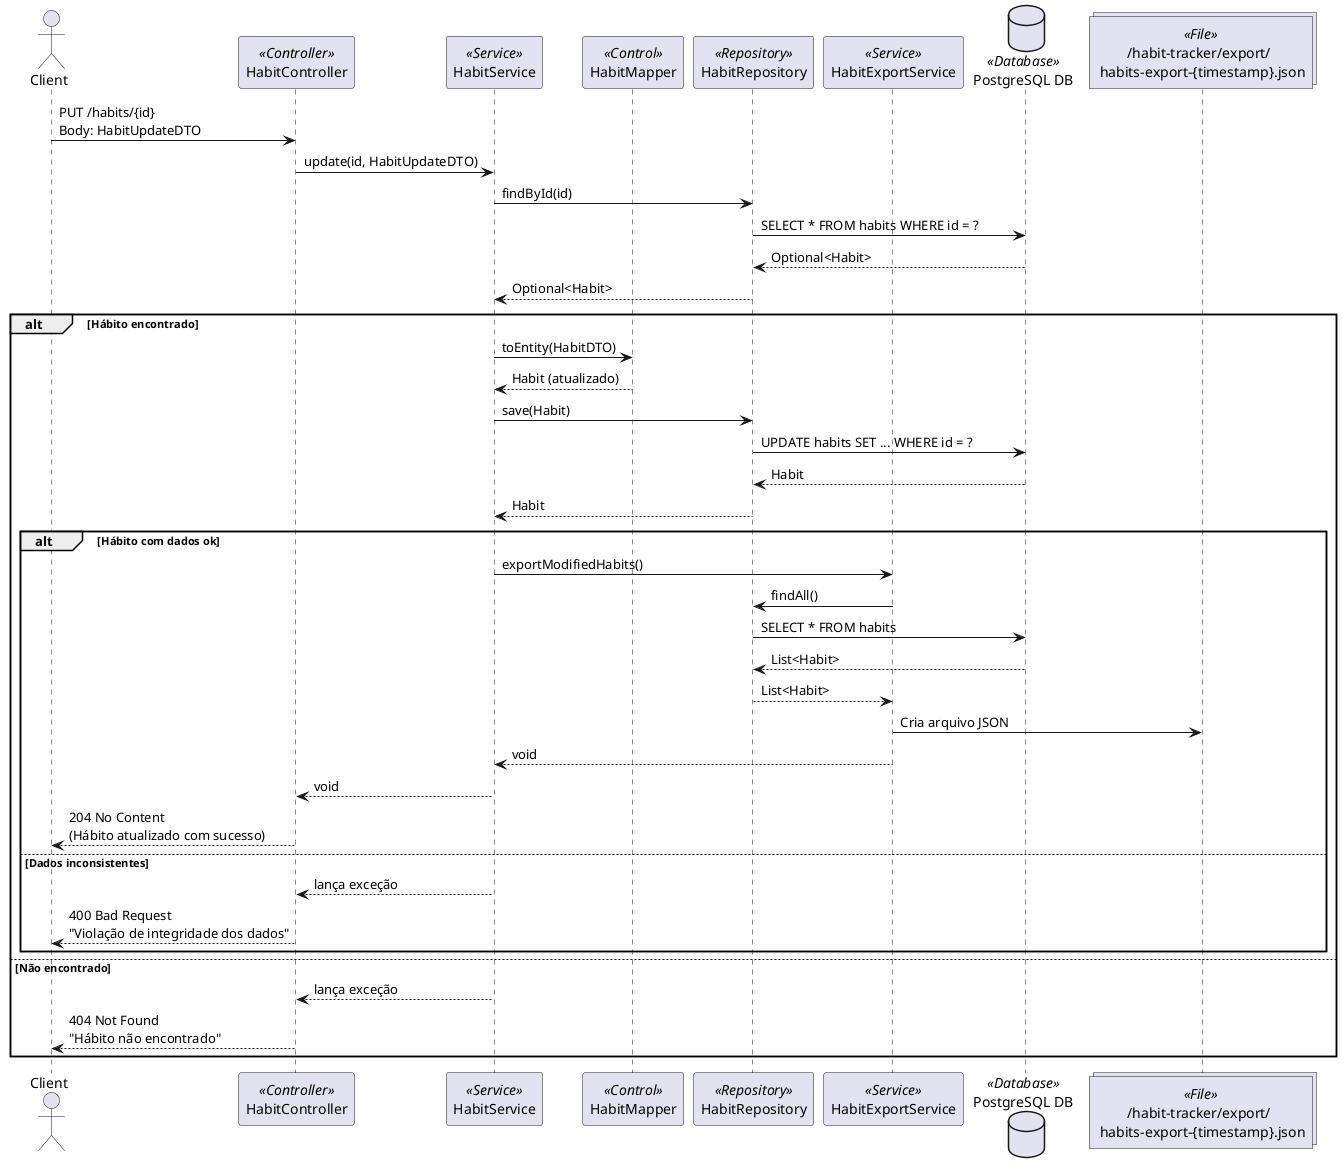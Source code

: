 @startuml
actor Client

participant "HabitController" as Controller <<Controller>>
participant "HabitService" as Service <<Service>>
participant "HabitMapper" as Mapper <<Control>>
participant "HabitRepository" as Repository <<Repository>>
participant "HabitExportService" as ExportService <<Service>>
database "PostgreSQL DB" as DB <<Database>>
collections "/habit-tracker/export/ \n habits-export-{timestamp}.json" as File <<File>>

Client -> Controller : PUT /habits/{id}\nBody: HabitUpdateDTO
Controller -> Service : update(id, HabitUpdateDTO)

Service -> Repository : findById(id)
Repository -> DB : SELECT * FROM habits WHERE id = ?
DB --> Repository : Optional<Habit>
Repository --> Service : Optional<Habit>

alt Hábito encontrado
  Service -> Mapper : toEntity(HabitDTO)
  Mapper --> Service : Habit (atualizado)
  
  Service -> Repository : save(Habit)
  Repository -> DB : UPDATE habits SET ... WHERE id = ?
  DB --> Repository : Habit
  Repository --> Service : Habit

  alt Hábito com dados ok
    Service -> ExportService : exportModifiedHabits()
    ExportService -> Repository : findAll()
    Repository -> DB : SELECT * FROM habits
    DB --> Repository : List<Habit>
    Repository --> ExportService : List<Habit>
    ExportService -> File : Cria arquivo JSON
    ExportService --> Service : void
    
    Service --> Controller : void
    Controller --> Client : 204 No Content\n(Hábito atualizado com sucesso)
  else Dados inconsistentes
    Service --> Controller : lança exceção
    Controller --> Client : 400 Bad Request\n"Violação de integridade dos dados"
  end

else Não encontrado
  Service --> Controller : lança exceção
  Controller --> Client : 404 Not Found\n"Hábito não encontrado"
end
@enduml
